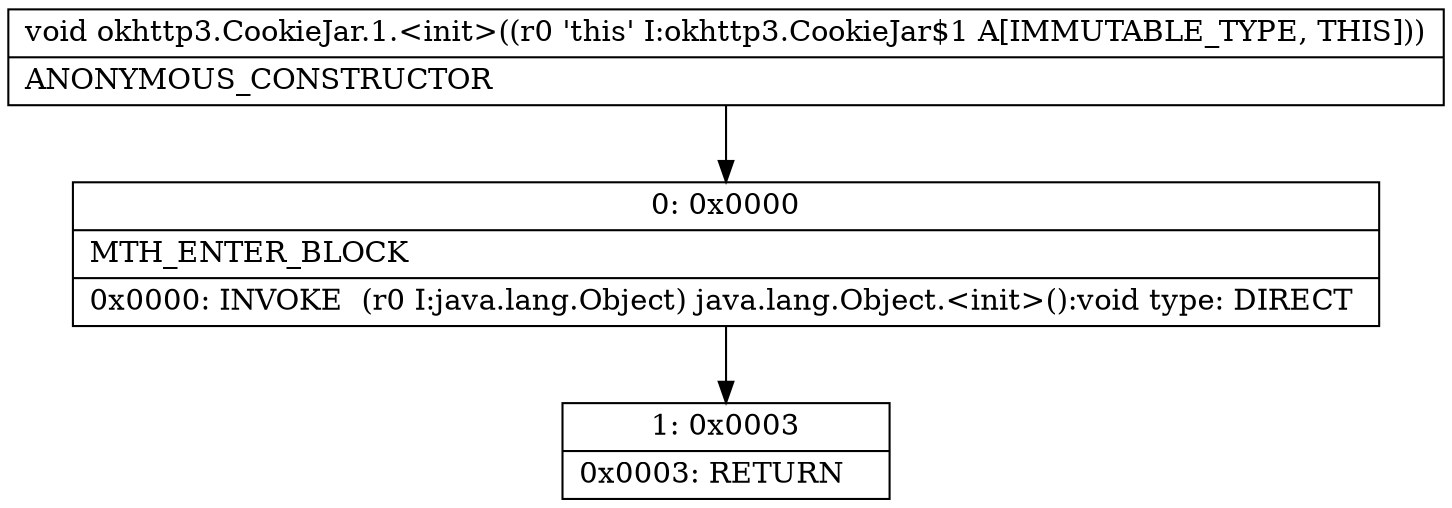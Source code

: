 digraph "CFG forokhttp3.CookieJar.1.\<init\>()V" {
Node_0 [shape=record,label="{0\:\ 0x0000|MTH_ENTER_BLOCK\l|0x0000: INVOKE  (r0 I:java.lang.Object) java.lang.Object.\<init\>():void type: DIRECT \l}"];
Node_1 [shape=record,label="{1\:\ 0x0003|0x0003: RETURN   \l}"];
MethodNode[shape=record,label="{void okhttp3.CookieJar.1.\<init\>((r0 'this' I:okhttp3.CookieJar$1 A[IMMUTABLE_TYPE, THIS]))  | ANONYMOUS_CONSTRUCTOR\l}"];
MethodNode -> Node_0;
Node_0 -> Node_1;
}

